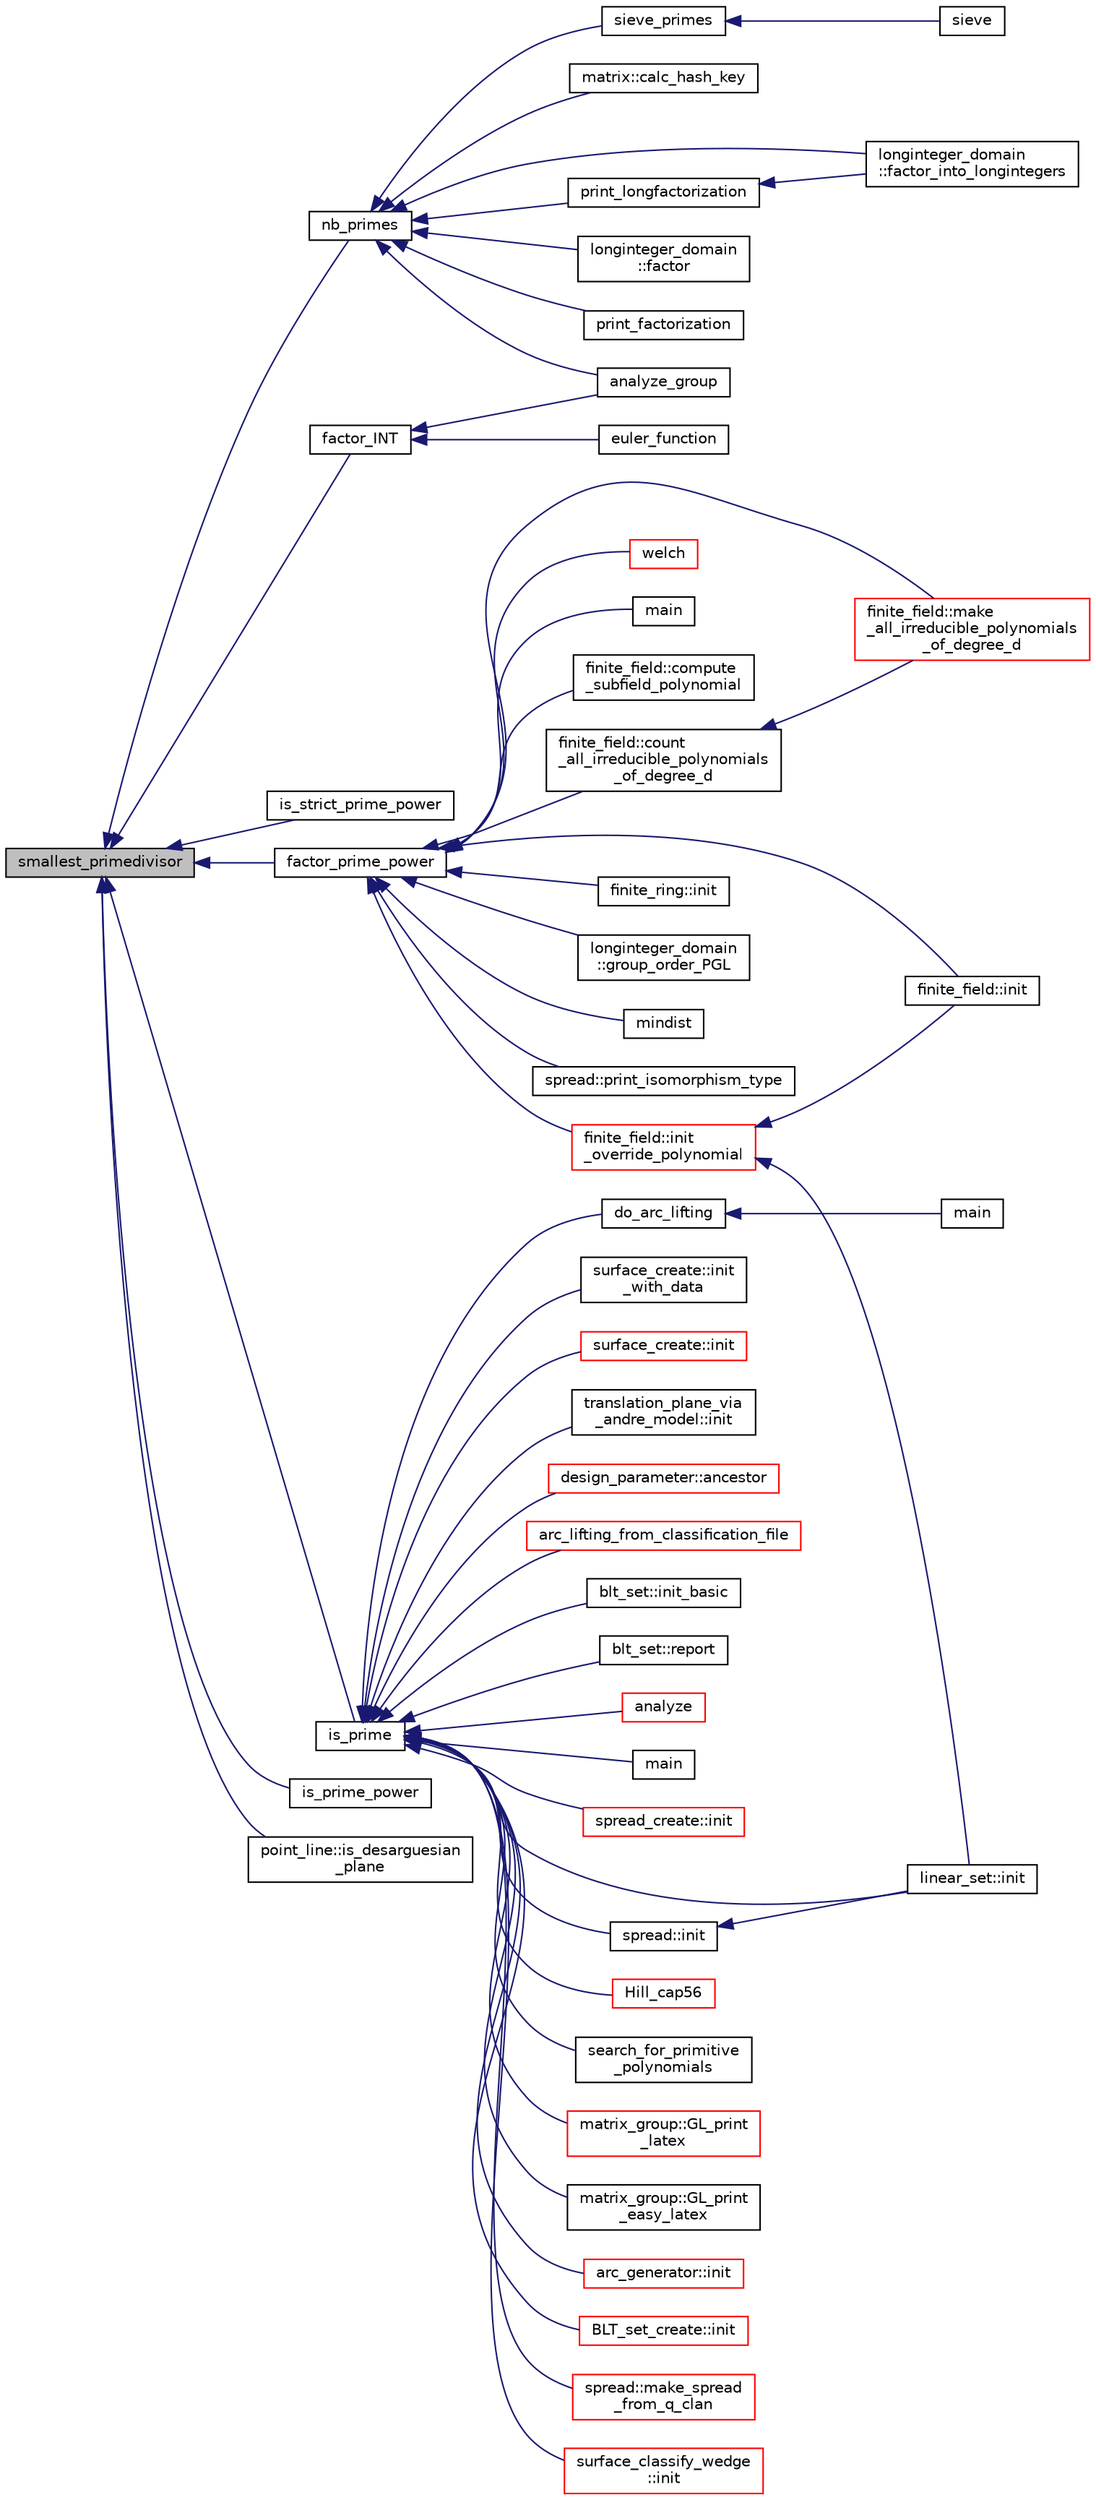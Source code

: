 digraph "smallest_primedivisor"
{
  edge [fontname="Helvetica",fontsize="10",labelfontname="Helvetica",labelfontsize="10"];
  node [fontname="Helvetica",fontsize="10",shape=record];
  rankdir="LR";
  Node2783 [label="smallest_primedivisor",height=0.2,width=0.4,color="black", fillcolor="grey75", style="filled", fontcolor="black"];
  Node2783 -> Node2784 [dir="back",color="midnightblue",fontsize="10",style="solid",fontname="Helvetica"];
  Node2784 [label="nb_primes",height=0.2,width=0.4,color="black", fillcolor="white", style="filled",URL="$d3/d72/global_8_c.html#a41da378679c384026d4b3cb2941236df"];
  Node2784 -> Node2785 [dir="back",color="midnightblue",fontsize="10",style="solid",fontname="Helvetica"];
  Node2785 [label="sieve_primes",height=0.2,width=0.4,color="black", fillcolor="white", style="filled",URL="$d3/d72/global_8_c.html#aee0955bf933f6d61c37e426a4254e1bd"];
  Node2785 -> Node2786 [dir="back",color="midnightblue",fontsize="10",style="solid",fontname="Helvetica"];
  Node2786 [label="sieve",height=0.2,width=0.4,color="black", fillcolor="white", style="filled",URL="$d3/d72/global_8_c.html#a345c446e2e34a78955592030508a3bdb"];
  Node2784 -> Node2787 [dir="back",color="midnightblue",fontsize="10",style="solid",fontname="Helvetica"];
  Node2787 [label="matrix::calc_hash_key",height=0.2,width=0.4,color="black", fillcolor="white", style="filled",URL="$d1/d8d/classmatrix.html#a61ce2d156303d0a83652cc86c2ad51b7"];
  Node2784 -> Node2788 [dir="back",color="midnightblue",fontsize="10",style="solid",fontname="Helvetica"];
  Node2788 [label="longinteger_domain\l::factor_into_longintegers",height=0.2,width=0.4,color="black", fillcolor="white", style="filled",URL="$d2/d7a/classlonginteger__domain.html#aba5c9b9b4a3286551fb3bc5e102e2b63"];
  Node2784 -> Node2789 [dir="back",color="midnightblue",fontsize="10",style="solid",fontname="Helvetica"];
  Node2789 [label="longinteger_domain\l::factor",height=0.2,width=0.4,color="black", fillcolor="white", style="filled",URL="$d2/d7a/classlonginteger__domain.html#a2224c4efabb173607589de9b5d91cad0"];
  Node2784 -> Node2790 [dir="back",color="midnightblue",fontsize="10",style="solid",fontname="Helvetica"];
  Node2790 [label="print_factorization",height=0.2,width=0.4,color="black", fillcolor="white", style="filled",URL="$df/dda/number__theory_8_c.html#a17d99da246e2c83cc2692f41c682b126"];
  Node2784 -> Node2791 [dir="back",color="midnightblue",fontsize="10",style="solid",fontname="Helvetica"];
  Node2791 [label="print_longfactorization",height=0.2,width=0.4,color="black", fillcolor="white", style="filled",URL="$df/dda/number__theory_8_c.html#a43deb5f98680ff46f2311c17d55bba44"];
  Node2791 -> Node2788 [dir="back",color="midnightblue",fontsize="10",style="solid",fontname="Helvetica"];
  Node2784 -> Node2792 [dir="back",color="midnightblue",fontsize="10",style="solid",fontname="Helvetica"];
  Node2792 [label="analyze_group",height=0.2,width=0.4,color="black", fillcolor="white", style="filled",URL="$d0/d76/tl__algebra__and__number__theory_8h.html#acc445ef9d19e7fe78fbe1a057328958e"];
  Node2783 -> Node2793 [dir="back",color="midnightblue",fontsize="10",style="solid",fontname="Helvetica"];
  Node2793 [label="is_strict_prime_power",height=0.2,width=0.4,color="black", fillcolor="white", style="filled",URL="$df/dda/number__theory_8_c.html#adf15f77bbf2cc4ac83ca4e71da1ab97e"];
  Node2783 -> Node2794 [dir="back",color="midnightblue",fontsize="10",style="solid",fontname="Helvetica"];
  Node2794 [label="is_prime",height=0.2,width=0.4,color="black", fillcolor="white", style="filled",URL="$df/dda/number__theory_8_c.html#ac98a0478ba82b9568613df1c8df7e3b8"];
  Node2794 -> Node2795 [dir="back",color="midnightblue",fontsize="10",style="solid",fontname="Helvetica"];
  Node2795 [label="do_arc_lifting",height=0.2,width=0.4,color="black", fillcolor="white", style="filled",URL="$d5/d9e/arcs__orderly_8_c.html#a7367bc544c290322bdbd4545388a27a8"];
  Node2795 -> Node2796 [dir="back",color="midnightblue",fontsize="10",style="solid",fontname="Helvetica"];
  Node2796 [label="main",height=0.2,width=0.4,color="black", fillcolor="white", style="filled",URL="$d5/d9e/arcs__orderly_8_c.html#a3c04138a5bfe5d72780bb7e82a18e627"];
  Node2794 -> Node2797 [dir="back",color="midnightblue",fontsize="10",style="solid",fontname="Helvetica"];
  Node2797 [label="arc_lifting_from_classification_file",height=0.2,width=0.4,color="red", fillcolor="white", style="filled",URL="$d2/dd6/k__arc__lifting_8_c.html#aede97f2af2307a758b06ad6506762b79"];
  Node2794 -> Node2799 [dir="back",color="midnightblue",fontsize="10",style="solid",fontname="Helvetica"];
  Node2799 [label="blt_set::init_basic",height=0.2,width=0.4,color="black", fillcolor="white", style="filled",URL="$d1/d3d/classblt__set.html#a266dfb03016b68440e810771101442cc"];
  Node2794 -> Node2800 [dir="back",color="midnightblue",fontsize="10",style="solid",fontname="Helvetica"];
  Node2800 [label="blt_set::report",height=0.2,width=0.4,color="black", fillcolor="white", style="filled",URL="$d1/d3d/classblt__set.html#a6b19f88bd2b92ebfba7e7c362eb9065c"];
  Node2794 -> Node2801 [dir="back",color="midnightblue",fontsize="10",style="solid",fontname="Helvetica"];
  Node2801 [label="analyze",height=0.2,width=0.4,color="red", fillcolor="white", style="filled",URL="$da/d90/analyze_8_c.html#aa0c05ca3fc5b1b83451c5a4928234f5e"];
  Node2794 -> Node2803 [dir="back",color="midnightblue",fontsize="10",style="solid",fontname="Helvetica"];
  Node2803 [label="main",height=0.2,width=0.4,color="black", fillcolor="white", style="filled",URL="$d0/d2f/process_8_c.html#a3c04138a5bfe5d72780bb7e82a18e627"];
  Node2794 -> Node2804 [dir="back",color="midnightblue",fontsize="10",style="solid",fontname="Helvetica"];
  Node2804 [label="spread_create::init",height=0.2,width=0.4,color="red", fillcolor="white", style="filled",URL="$de/d97/classspread__create.html#ae3c6630d33160e48a584c21a4f4a6209"];
  Node2794 -> Node2806 [dir="back",color="midnightblue",fontsize="10",style="solid",fontname="Helvetica"];
  Node2806 [label="linear_set::init",height=0.2,width=0.4,color="black", fillcolor="white", style="filled",URL="$dd/d86/classlinear__set.html#a7ab24e84423749047d5465cb15505475"];
  Node2794 -> Node2807 [dir="back",color="midnightblue",fontsize="10",style="solid",fontname="Helvetica"];
  Node2807 [label="design_parameter::ancestor",height=0.2,width=0.4,color="red", fillcolor="white", style="filled",URL="$da/d94/classdesign__parameter.html#abd616d2e29cde6f3e797abab001af0c6"];
  Node2794 -> Node2809 [dir="back",color="midnightblue",fontsize="10",style="solid",fontname="Helvetica"];
  Node2809 [label="Hill_cap56",height=0.2,width=0.4,color="red", fillcolor="white", style="filled",URL="$df/d74/tl__geometry_8h.html#ad7fc0ff2bf8455ab25e170c6930047a6"];
  Node2794 -> Node2811 [dir="back",color="midnightblue",fontsize="10",style="solid",fontname="Helvetica"];
  Node2811 [label="search_for_primitive\l_polynomials",height=0.2,width=0.4,color="black", fillcolor="white", style="filled",URL="$d5/d87/globals_8h.html#af553fd9220b115eb70f5557cdd6932ac"];
  Node2794 -> Node2812 [dir="back",color="midnightblue",fontsize="10",style="solid",fontname="Helvetica"];
  Node2812 [label="matrix_group::GL_print\l_latex",height=0.2,width=0.4,color="red", fillcolor="white", style="filled",URL="$d3/ded/classmatrix__group.html#a3dee033516b0e1688aefe95a483d9d76"];
  Node2794 -> Node2850 [dir="back",color="midnightblue",fontsize="10",style="solid",fontname="Helvetica"];
  Node2850 [label="matrix_group::GL_print\l_easy_latex",height=0.2,width=0.4,color="black", fillcolor="white", style="filled",URL="$d3/ded/classmatrix__group.html#a45a042521f1f125b241c78c1388b078c"];
  Node2794 -> Node2831 [dir="back",color="midnightblue",fontsize="10",style="solid",fontname="Helvetica"];
  Node2831 [label="arc_generator::init",height=0.2,width=0.4,color="red", fillcolor="white", style="filled",URL="$d4/d21/classarc__generator.html#ae614e18e9c641d67069fa27d48245cde"];
  Node2794 -> Node2851 [dir="back",color="midnightblue",fontsize="10",style="solid",fontname="Helvetica"];
  Node2851 [label="BLT_set_create::init",height=0.2,width=0.4,color="red", fillcolor="white", style="filled",URL="$d4/d40/class_b_l_t__set__create.html#af2b5df080b8358d8fcd7e41d187e8d0b"];
  Node2794 -> Node2840 [dir="back",color="midnightblue",fontsize="10",style="solid",fontname="Helvetica"];
  Node2840 [label="spread::init",height=0.2,width=0.4,color="black", fillcolor="white", style="filled",URL="$da/dc1/classspread.html#aa2493aebcdd72c4472213711dfcc2ab6"];
  Node2840 -> Node2806 [dir="back",color="midnightblue",fontsize="10",style="solid",fontname="Helvetica"];
  Node2794 -> Node2853 [dir="back",color="midnightblue",fontsize="10",style="solid",fontname="Helvetica"];
  Node2853 [label="spread::make_spread\l_from_q_clan",height=0.2,width=0.4,color="red", fillcolor="white", style="filled",URL="$da/dc1/classspread.html#a3dcf930f3e0d9ebdead688a37cddd967"];
  Node2794 -> Node2855 [dir="back",color="midnightblue",fontsize="10",style="solid",fontname="Helvetica"];
  Node2855 [label="surface_classify_wedge\l::init",height=0.2,width=0.4,color="red", fillcolor="white", style="filled",URL="$d7/d5c/classsurface__classify__wedge.html#a43302106663b307aa8274a5112a7010a"];
  Node2794 -> Node2857 [dir="back",color="midnightblue",fontsize="10",style="solid",fontname="Helvetica"];
  Node2857 [label="surface_create::init\l_with_data",height=0.2,width=0.4,color="black", fillcolor="white", style="filled",URL="$de/da4/classsurface__create.html#a9226f687139676532adb1aa971fbade2"];
  Node2794 -> Node2858 [dir="back",color="midnightblue",fontsize="10",style="solid",fontname="Helvetica"];
  Node2858 [label="surface_create::init",height=0.2,width=0.4,color="red", fillcolor="white", style="filled",URL="$de/da4/classsurface__create.html#ab0db5c12825f778e3caf8aa4da02eb06"];
  Node2794 -> Node2841 [dir="back",color="midnightblue",fontsize="10",style="solid",fontname="Helvetica"];
  Node2841 [label="translation_plane_via\l_andre_model::init",height=0.2,width=0.4,color="black", fillcolor="white", style="filled",URL="$d1/dcc/classtranslation__plane__via__andre__model.html#adb424599de168ade331979a9218ee07b"];
  Node2783 -> Node2859 [dir="back",color="midnightblue",fontsize="10",style="solid",fontname="Helvetica"];
  Node2859 [label="is_prime_power",height=0.2,width=0.4,color="black", fillcolor="white", style="filled",URL="$df/dda/number__theory_8_c.html#a84ad5f44e7fef142db3ee9e914d9689a"];
  Node2783 -> Node2860 [dir="back",color="midnightblue",fontsize="10",style="solid",fontname="Helvetica"];
  Node2860 [label="factor_INT",height=0.2,width=0.4,color="black", fillcolor="white", style="filled",URL="$df/dda/number__theory_8_c.html#a856557582cb1be6218e52b9293854098"];
  Node2860 -> Node2861 [dir="back",color="midnightblue",fontsize="10",style="solid",fontname="Helvetica"];
  Node2861 [label="euler_function",height=0.2,width=0.4,color="black", fillcolor="white", style="filled",URL="$df/dda/number__theory_8_c.html#aadadc930a0f4765940304423547b50d0"];
  Node2860 -> Node2792 [dir="back",color="midnightblue",fontsize="10",style="solid",fontname="Helvetica"];
  Node2783 -> Node2862 [dir="back",color="midnightblue",fontsize="10",style="solid",fontname="Helvetica"];
  Node2862 [label="factor_prime_power",height=0.2,width=0.4,color="black", fillcolor="white", style="filled",URL="$df/dda/number__theory_8_c.html#af87166fad1e9b91458c714e90f8cd399"];
  Node2862 -> Node2863 [dir="back",color="midnightblue",fontsize="10",style="solid",fontname="Helvetica"];
  Node2863 [label="welch",height=0.2,width=0.4,color="red", fillcolor="white", style="filled",URL="$d6/d90/costas_8_c.html#a1be7f35236ad96218a7433ee282d50a8"];
  Node2862 -> Node2865 [dir="back",color="midnightblue",fontsize="10",style="solid",fontname="Helvetica"];
  Node2865 [label="main",height=0.2,width=0.4,color="black", fillcolor="white", style="filled",URL="$dc/df8/spread__classify_8_c.html#a217dbf8b442f20279ea00b898af96f52"];
  Node2862 -> Node2866 [dir="back",color="midnightblue",fontsize="10",style="solid",fontname="Helvetica"];
  Node2866 [label="finite_field::init",height=0.2,width=0.4,color="black", fillcolor="white", style="filled",URL="$df/d5a/classfinite__field.html#af3a64c2b33179e383025e071514bb9cd"];
  Node2862 -> Node2867 [dir="back",color="midnightblue",fontsize="10",style="solid",fontname="Helvetica"];
  Node2867 [label="finite_field::init\l_override_polynomial",height=0.2,width=0.4,color="red", fillcolor="white", style="filled",URL="$df/d5a/classfinite__field.html#a39a40b052f326a05c5a1e6b13572f3e5"];
  Node2867 -> Node2806 [dir="back",color="midnightblue",fontsize="10",style="solid",fontname="Helvetica"];
  Node2867 -> Node2866 [dir="back",color="midnightblue",fontsize="10",style="solid",fontname="Helvetica"];
  Node2862 -> Node2887 [dir="back",color="midnightblue",fontsize="10",style="solid",fontname="Helvetica"];
  Node2887 [label="finite_field::compute\l_subfield_polynomial",height=0.2,width=0.4,color="black", fillcolor="white", style="filled",URL="$df/d5a/classfinite__field.html#a59a7fda7cd4dafc8e6da787306ae33b5"];
  Node2862 -> Node2888 [dir="back",color="midnightblue",fontsize="10",style="solid",fontname="Helvetica"];
  Node2888 [label="finite_field::make\l_all_irreducible_polynomials\l_of_degree_d",height=0.2,width=0.4,color="red", fillcolor="white", style="filled",URL="$df/d5a/classfinite__field.html#a567a75b3613584db263f4ba6a6418b44"];
  Node2862 -> Node2891 [dir="back",color="midnightblue",fontsize="10",style="solid",fontname="Helvetica"];
  Node2891 [label="finite_field::count\l_all_irreducible_polynomials\l_of_degree_d",height=0.2,width=0.4,color="black", fillcolor="white", style="filled",URL="$df/d5a/classfinite__field.html#a0d97f37c55f39f80759fa8e2cfe18266"];
  Node2891 -> Node2888 [dir="back",color="midnightblue",fontsize="10",style="solid",fontname="Helvetica"];
  Node2862 -> Node2892 [dir="back",color="midnightblue",fontsize="10",style="solid",fontname="Helvetica"];
  Node2892 [label="finite_ring::init",height=0.2,width=0.4,color="black", fillcolor="white", style="filled",URL="$d9/d43/classfinite__ring.html#a138196727f10c7b36444533e027f5e38"];
  Node2862 -> Node2893 [dir="back",color="midnightblue",fontsize="10",style="solid",fontname="Helvetica"];
  Node2893 [label="longinteger_domain\l::group_order_PGL",height=0.2,width=0.4,color="black", fillcolor="white", style="filled",URL="$d2/d7a/classlonginteger__domain.html#a77d96b194e125185294157a70998edcc"];
  Node2862 -> Node2894 [dir="back",color="midnightblue",fontsize="10",style="solid",fontname="Helvetica"];
  Node2894 [label="mindist",height=0.2,width=0.4,color="black", fillcolor="white", style="filled",URL="$df/d30/mindist_8_c.html#afcf4627b68150e9a146e7cacdabb2b26"];
  Node2862 -> Node2895 [dir="back",color="midnightblue",fontsize="10",style="solid",fontname="Helvetica"];
  Node2895 [label="spread::print_isomorphism_type",height=0.2,width=0.4,color="black", fillcolor="white", style="filled",URL="$da/dc1/classspread.html#ac00cfa228f832076e6e5d81319828fa7"];
  Node2783 -> Node2896 [dir="back",color="midnightblue",fontsize="10",style="solid",fontname="Helvetica"];
  Node2896 [label="point_line::is_desarguesian\l_plane",height=0.2,width=0.4,color="black", fillcolor="white", style="filled",URL="$dd/def/classpoint__line.html#a664189dde33698267c4c82b1ee3aa401"];
}
